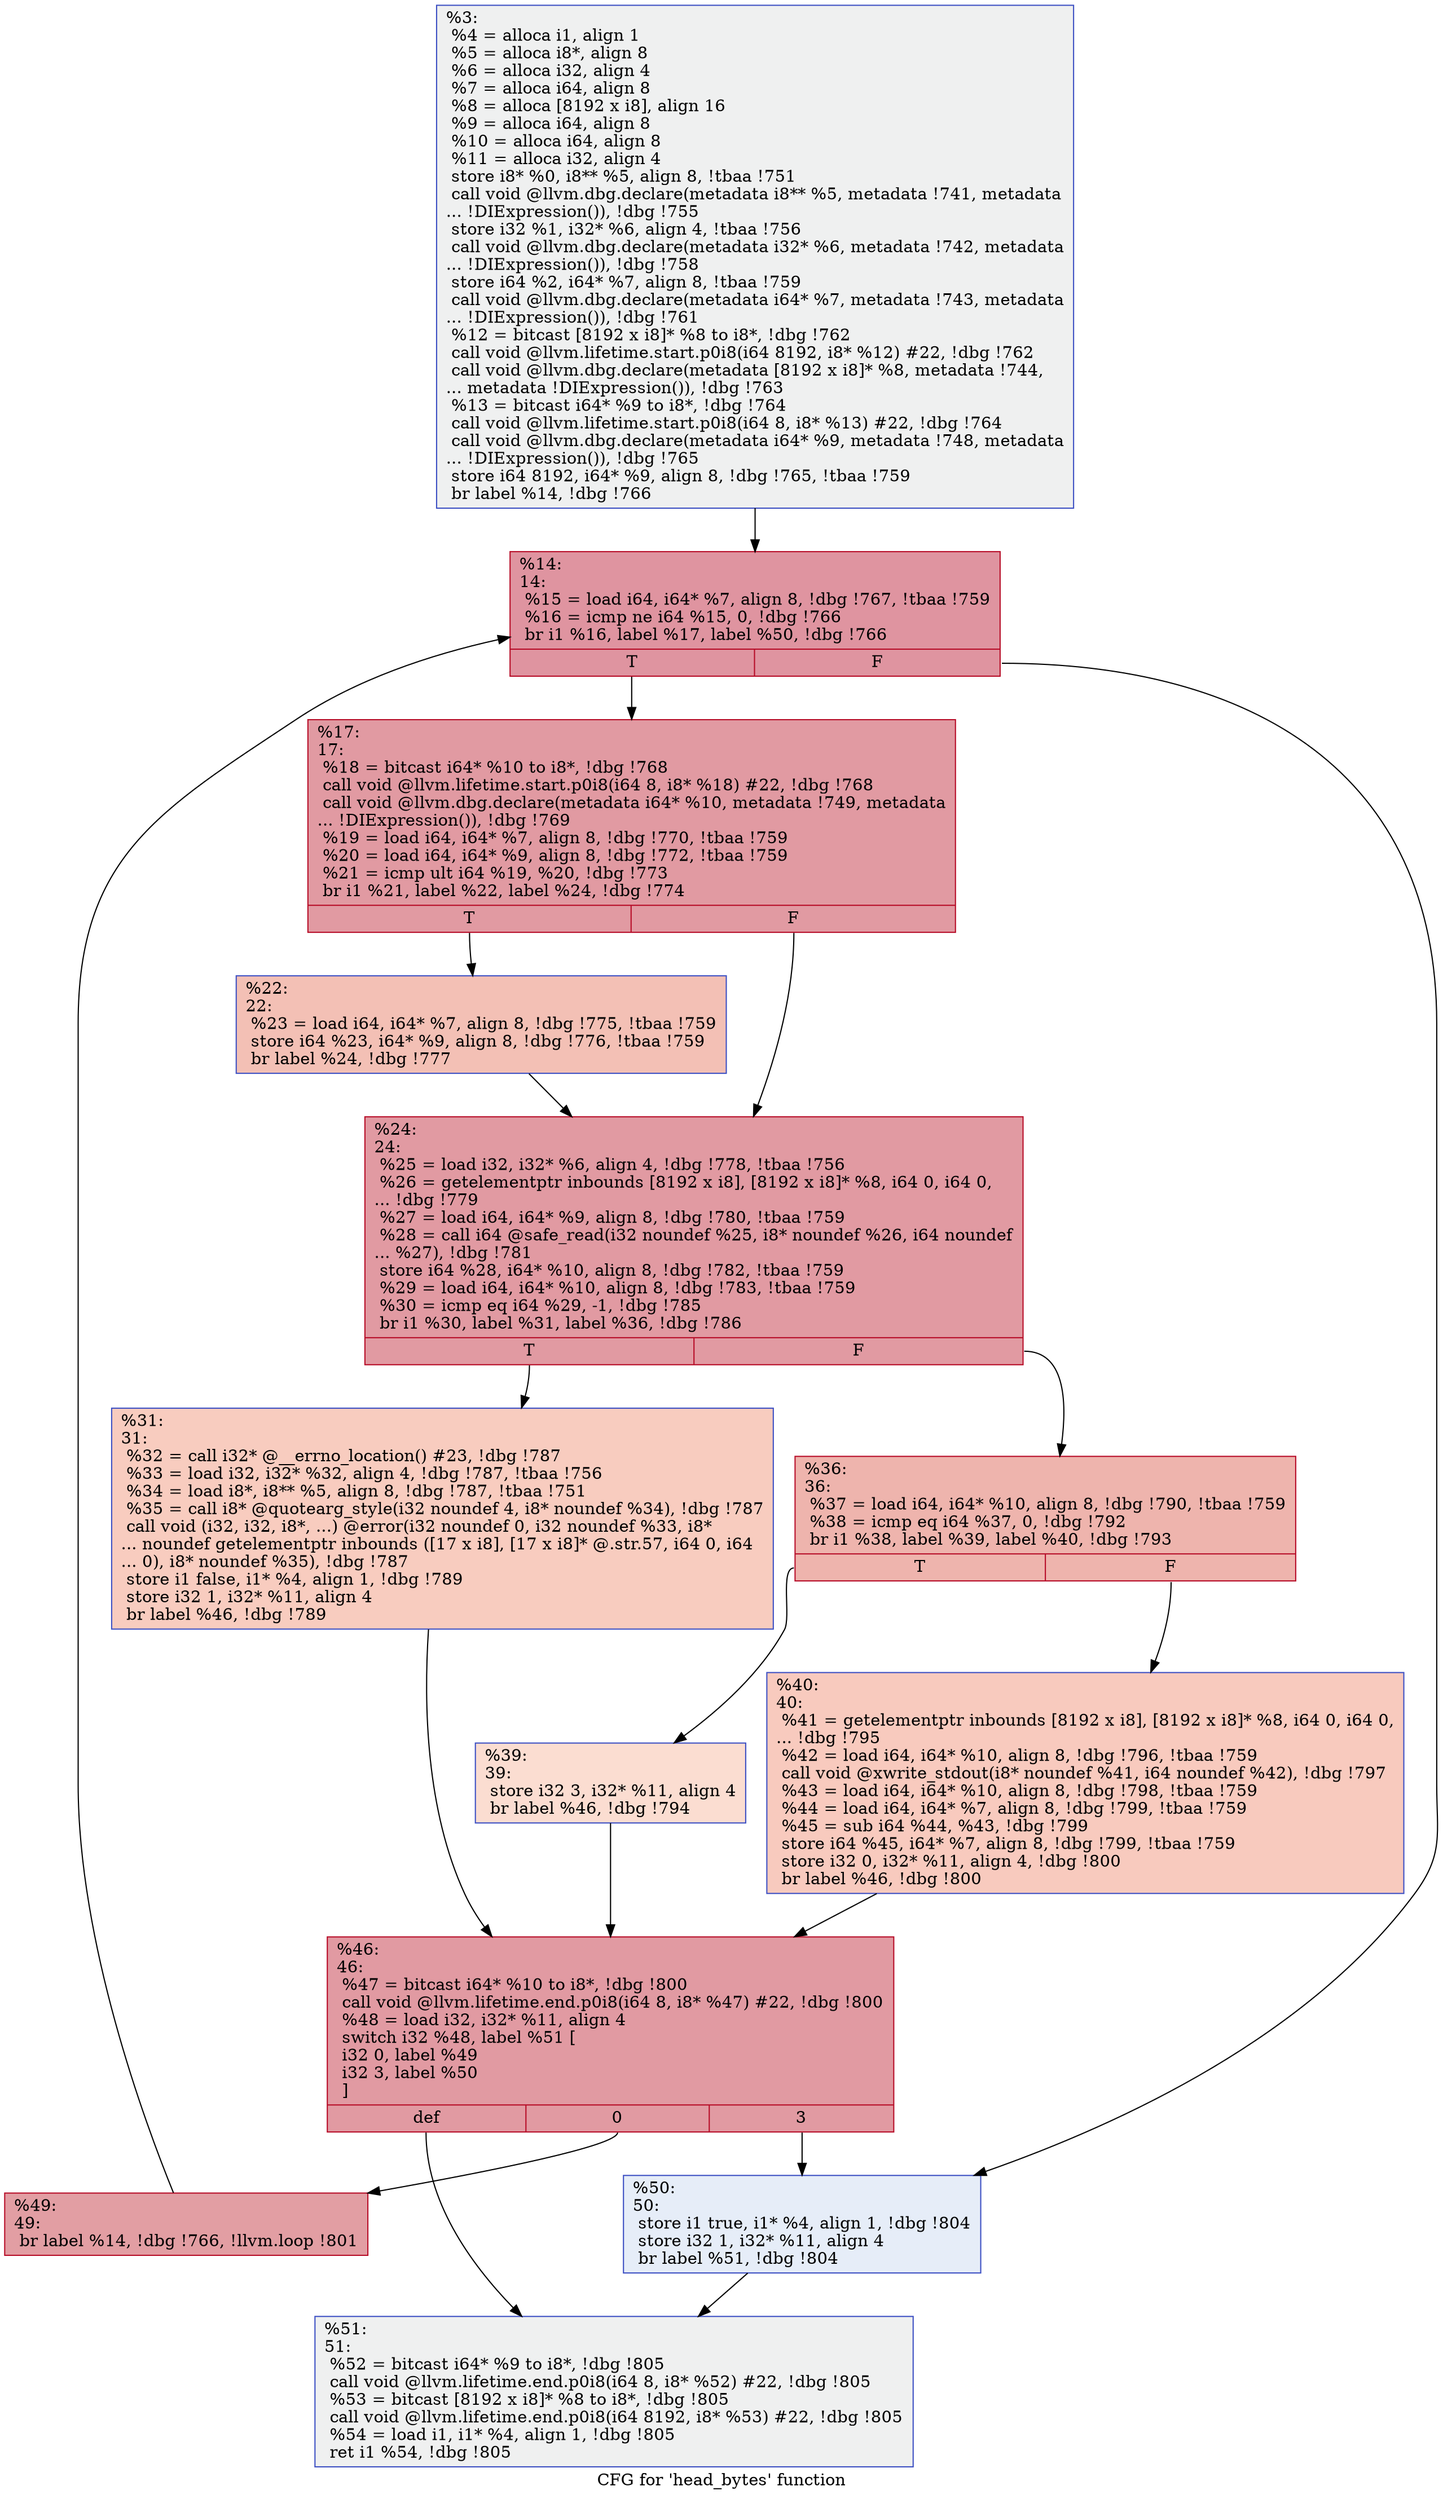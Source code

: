 digraph "CFG for 'head_bytes' function" {
	label="CFG for 'head_bytes' function";

	Node0x8d8150 [shape=record,color="#3d50c3ff", style=filled, fillcolor="#dbdcde70",label="{%3:\l  %4 = alloca i1, align 1\l  %5 = alloca i8*, align 8\l  %6 = alloca i32, align 4\l  %7 = alloca i64, align 8\l  %8 = alloca [8192 x i8], align 16\l  %9 = alloca i64, align 8\l  %10 = alloca i64, align 8\l  %11 = alloca i32, align 4\l  store i8* %0, i8** %5, align 8, !tbaa !751\l  call void @llvm.dbg.declare(metadata i8** %5, metadata !741, metadata\l... !DIExpression()), !dbg !755\l  store i32 %1, i32* %6, align 4, !tbaa !756\l  call void @llvm.dbg.declare(metadata i32* %6, metadata !742, metadata\l... !DIExpression()), !dbg !758\l  store i64 %2, i64* %7, align 8, !tbaa !759\l  call void @llvm.dbg.declare(metadata i64* %7, metadata !743, metadata\l... !DIExpression()), !dbg !761\l  %12 = bitcast [8192 x i8]* %8 to i8*, !dbg !762\l  call void @llvm.lifetime.start.p0i8(i64 8192, i8* %12) #22, !dbg !762\l  call void @llvm.dbg.declare(metadata [8192 x i8]* %8, metadata !744,\l... metadata !DIExpression()), !dbg !763\l  %13 = bitcast i64* %9 to i8*, !dbg !764\l  call void @llvm.lifetime.start.p0i8(i64 8, i8* %13) #22, !dbg !764\l  call void @llvm.dbg.declare(metadata i64* %9, metadata !748, metadata\l... !DIExpression()), !dbg !765\l  store i64 8192, i64* %9, align 8, !dbg !765, !tbaa !759\l  br label %14, !dbg !766\l}"];
	Node0x8d8150 -> Node0x8d8210;
	Node0x8d8210 [shape=record,color="#b70d28ff", style=filled, fillcolor="#b70d2870",label="{%14:\l14:                                               \l  %15 = load i64, i64* %7, align 8, !dbg !767, !tbaa !759\l  %16 = icmp ne i64 %15, 0, !dbg !766\l  br i1 %16, label %17, label %50, !dbg !766\l|{<s0>T|<s1>F}}"];
	Node0x8d8210:s0 -> Node0x8d8260;
	Node0x8d8210:s1 -> Node0x8d8530;
	Node0x8d8260 [shape=record,color="#b70d28ff", style=filled, fillcolor="#bb1b2c70",label="{%17:\l17:                                               \l  %18 = bitcast i64* %10 to i8*, !dbg !768\l  call void @llvm.lifetime.start.p0i8(i64 8, i8* %18) #22, !dbg !768\l  call void @llvm.dbg.declare(metadata i64* %10, metadata !749, metadata\l... !DIExpression()), !dbg !769\l  %19 = load i64, i64* %7, align 8, !dbg !770, !tbaa !759\l  %20 = load i64, i64* %9, align 8, !dbg !772, !tbaa !759\l  %21 = icmp ult i64 %19, %20, !dbg !773\l  br i1 %21, label %22, label %24, !dbg !774\l|{<s0>T|<s1>F}}"];
	Node0x8d8260:s0 -> Node0x8d82b0;
	Node0x8d8260:s1 -> Node0x8d8300;
	Node0x8d82b0 [shape=record,color="#3d50c3ff", style=filled, fillcolor="#e5705870",label="{%22:\l22:                                               \l  %23 = load i64, i64* %7, align 8, !dbg !775, !tbaa !759\l  store i64 %23, i64* %9, align 8, !dbg !776, !tbaa !759\l  br label %24, !dbg !777\l}"];
	Node0x8d82b0 -> Node0x8d8300;
	Node0x8d8300 [shape=record,color="#b70d28ff", style=filled, fillcolor="#bb1b2c70",label="{%24:\l24:                                               \l  %25 = load i32, i32* %6, align 4, !dbg !778, !tbaa !756\l  %26 = getelementptr inbounds [8192 x i8], [8192 x i8]* %8, i64 0, i64 0,\l... !dbg !779\l  %27 = load i64, i64* %9, align 8, !dbg !780, !tbaa !759\l  %28 = call i64 @safe_read(i32 noundef %25, i8* noundef %26, i64 noundef\l... %27), !dbg !781\l  store i64 %28, i64* %10, align 8, !dbg !782, !tbaa !759\l  %29 = load i64, i64* %10, align 8, !dbg !783, !tbaa !759\l  %30 = icmp eq i64 %29, -1, !dbg !785\l  br i1 %30, label %31, label %36, !dbg !786\l|{<s0>T|<s1>F}}"];
	Node0x8d8300:s0 -> Node0x8d8350;
	Node0x8d8300:s1 -> Node0x8d83a0;
	Node0x8d8350 [shape=record,color="#3d50c3ff", style=filled, fillcolor="#f08b6e70",label="{%31:\l31:                                               \l  %32 = call i32* @__errno_location() #23, !dbg !787\l  %33 = load i32, i32* %32, align 4, !dbg !787, !tbaa !756\l  %34 = load i8*, i8** %5, align 8, !dbg !787, !tbaa !751\l  %35 = call i8* @quotearg_style(i32 noundef 4, i8* noundef %34), !dbg !787\l  call void (i32, i32, i8*, ...) @error(i32 noundef 0, i32 noundef %33, i8*\l... noundef getelementptr inbounds ([17 x i8], [17 x i8]* @.str.57, i64 0, i64\l... 0), i8* noundef %35), !dbg !787\l  store i1 false, i1* %4, align 1, !dbg !789\l  store i32 1, i32* %11, align 4\l  br label %46, !dbg !789\l}"];
	Node0x8d8350 -> Node0x8d8490;
	Node0x8d83a0 [shape=record,color="#b70d28ff", style=filled, fillcolor="#d8564670",label="{%36:\l36:                                               \l  %37 = load i64, i64* %10, align 8, !dbg !790, !tbaa !759\l  %38 = icmp eq i64 %37, 0, !dbg !792\l  br i1 %38, label %39, label %40, !dbg !793\l|{<s0>T|<s1>F}}"];
	Node0x8d83a0:s0 -> Node0x8d83f0;
	Node0x8d83a0:s1 -> Node0x8d8440;
	Node0x8d83f0 [shape=record,color="#3d50c3ff", style=filled, fillcolor="#f7b39670",label="{%39:\l39:                                               \l  store i32 3, i32* %11, align 4\l  br label %46, !dbg !794\l}"];
	Node0x8d83f0 -> Node0x8d8490;
	Node0x8d8440 [shape=record,color="#3d50c3ff", style=filled, fillcolor="#ef886b70",label="{%40:\l40:                                               \l  %41 = getelementptr inbounds [8192 x i8], [8192 x i8]* %8, i64 0, i64 0,\l... !dbg !795\l  %42 = load i64, i64* %10, align 8, !dbg !796, !tbaa !759\l  call void @xwrite_stdout(i8* noundef %41, i64 noundef %42), !dbg !797\l  %43 = load i64, i64* %10, align 8, !dbg !798, !tbaa !759\l  %44 = load i64, i64* %7, align 8, !dbg !799, !tbaa !759\l  %45 = sub i64 %44, %43, !dbg !799\l  store i64 %45, i64* %7, align 8, !dbg !799, !tbaa !759\l  store i32 0, i32* %11, align 4, !dbg !800\l  br label %46, !dbg !800\l}"];
	Node0x8d8440 -> Node0x8d8490;
	Node0x8d8490 [shape=record,color="#b70d28ff", style=filled, fillcolor="#bb1b2c70",label="{%46:\l46:                                               \l  %47 = bitcast i64* %10 to i8*, !dbg !800\l  call void @llvm.lifetime.end.p0i8(i64 8, i8* %47) #22, !dbg !800\l  %48 = load i32, i32* %11, align 4\l  switch i32 %48, label %51 [\l    i32 0, label %49\l    i32 3, label %50\l  ]\l|{<s0>def|<s1>0|<s2>3}}"];
	Node0x8d8490:s0 -> Node0x8d8580;
	Node0x8d8490:s1 -> Node0x8d84e0;
	Node0x8d8490:s2 -> Node0x8d8530;
	Node0x8d84e0 [shape=record,color="#b70d28ff", style=filled, fillcolor="#be242e70",label="{%49:\l49:                                               \l  br label %14, !dbg !766, !llvm.loop !801\l}"];
	Node0x8d84e0 -> Node0x8d8210;
	Node0x8d8530 [shape=record,color="#3d50c3ff", style=filled, fillcolor="#c7d7f070",label="{%50:\l50:                                               \l  store i1 true, i1* %4, align 1, !dbg !804\l  store i32 1, i32* %11, align 4\l  br label %51, !dbg !804\l}"];
	Node0x8d8530 -> Node0x8d8580;
	Node0x8d8580 [shape=record,color="#3d50c3ff", style=filled, fillcolor="#dbdcde70",label="{%51:\l51:                                               \l  %52 = bitcast i64* %9 to i8*, !dbg !805\l  call void @llvm.lifetime.end.p0i8(i64 8, i8* %52) #22, !dbg !805\l  %53 = bitcast [8192 x i8]* %8 to i8*, !dbg !805\l  call void @llvm.lifetime.end.p0i8(i64 8192, i8* %53) #22, !dbg !805\l  %54 = load i1, i1* %4, align 1, !dbg !805\l  ret i1 %54, !dbg !805\l}"];
}
